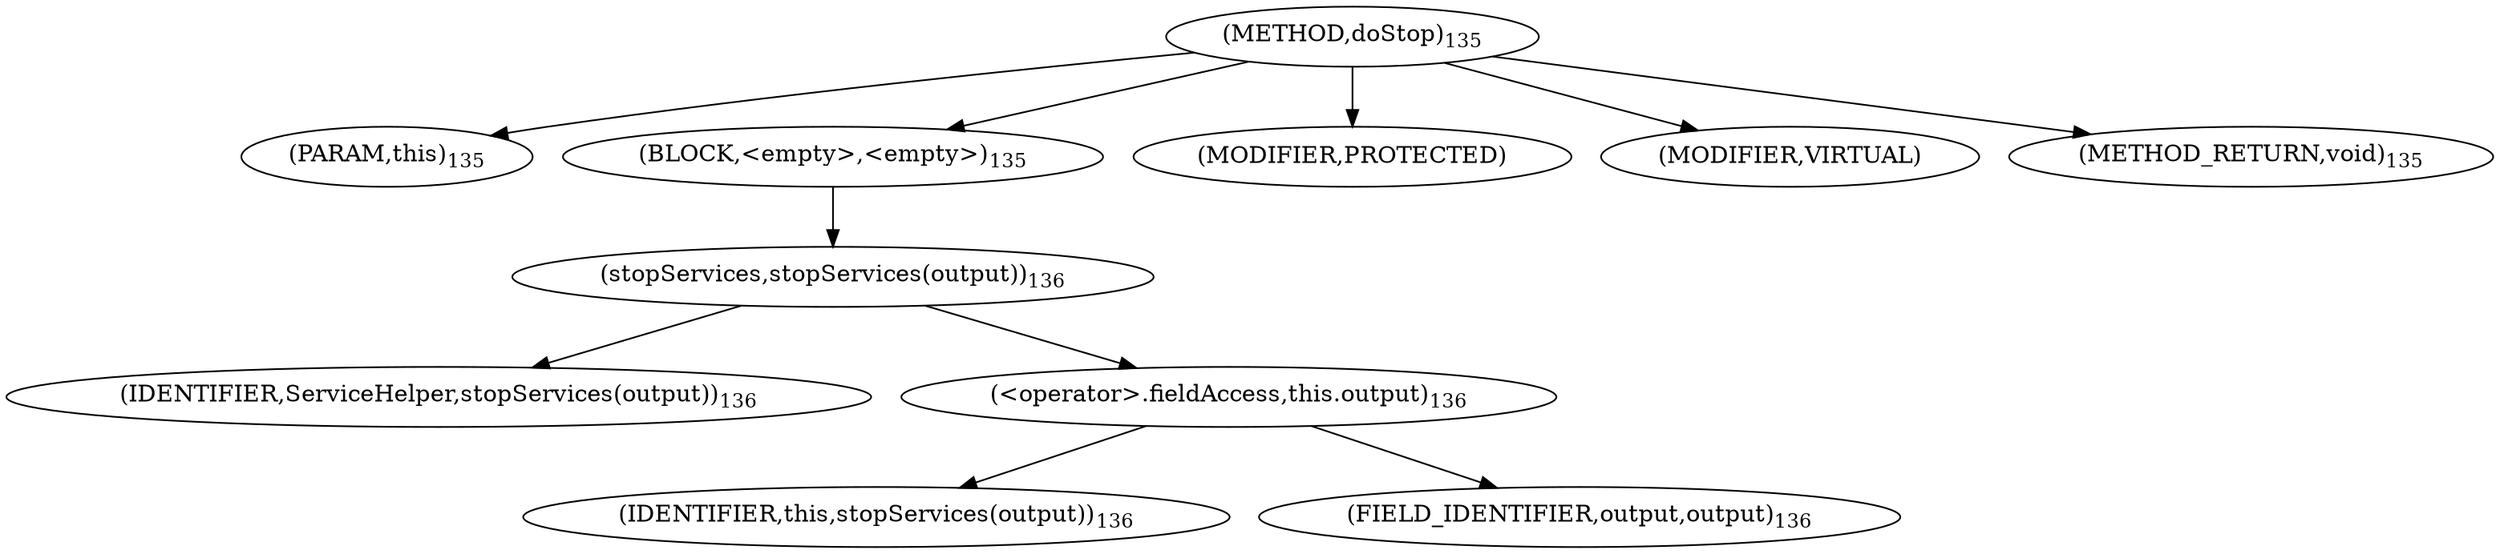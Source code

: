digraph "doStop" {  
"296" [label = <(METHOD,doStop)<SUB>135</SUB>> ]
"297" [label = <(PARAM,this)<SUB>135</SUB>> ]
"298" [label = <(BLOCK,&lt;empty&gt;,&lt;empty&gt;)<SUB>135</SUB>> ]
"299" [label = <(stopServices,stopServices(output))<SUB>136</SUB>> ]
"300" [label = <(IDENTIFIER,ServiceHelper,stopServices(output))<SUB>136</SUB>> ]
"301" [label = <(&lt;operator&gt;.fieldAccess,this.output)<SUB>136</SUB>> ]
"302" [label = <(IDENTIFIER,this,stopServices(output))<SUB>136</SUB>> ]
"303" [label = <(FIELD_IDENTIFIER,output,output)<SUB>136</SUB>> ]
"304" [label = <(MODIFIER,PROTECTED)> ]
"305" [label = <(MODIFIER,VIRTUAL)> ]
"306" [label = <(METHOD_RETURN,void)<SUB>135</SUB>> ]
  "296" -> "297" 
  "296" -> "298" 
  "296" -> "304" 
  "296" -> "305" 
  "296" -> "306" 
  "298" -> "299" 
  "299" -> "300" 
  "299" -> "301" 
  "301" -> "302" 
  "301" -> "303" 
}
